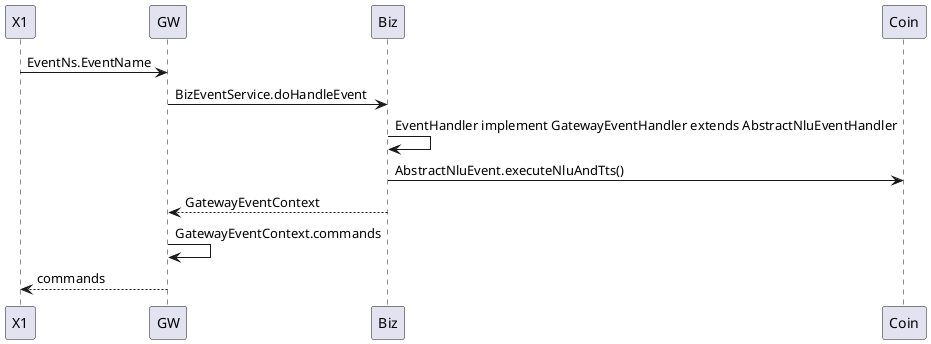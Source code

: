 @startuml
X1 -> GW:EventNs.EventName
GW -> Biz:BizEventService.doHandleEvent
Biz -> Biz: EventHandler implement GatewayEventHandler extends AbstractNluEventHandler
Biz -> Coin: AbstractNluEvent.executeNluAndTts()
Biz --> GW:GatewayEventContext
GW -> GW: GatewayEventContext.commands
GW --> X1:commands
@enduml